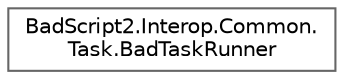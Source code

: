 digraph "Graphical Class Hierarchy"
{
 // LATEX_PDF_SIZE
  bgcolor="transparent";
  edge [fontname=Helvetica,fontsize=10,labelfontname=Helvetica,labelfontsize=10];
  node [fontname=Helvetica,fontsize=10,shape=box,height=0.2,width=0.4];
  rankdir="LR";
  Node0 [id="Node000000",label="BadScript2.Interop.Common.\lTask.BadTaskRunner",height=0.2,width=0.4,color="grey40", fillcolor="white", style="filled",URL="$class_bad_script2_1_1_interop_1_1_common_1_1_task_1_1_bad_task_runner.html",tooltip="The BadScript Task Runner."];
}
